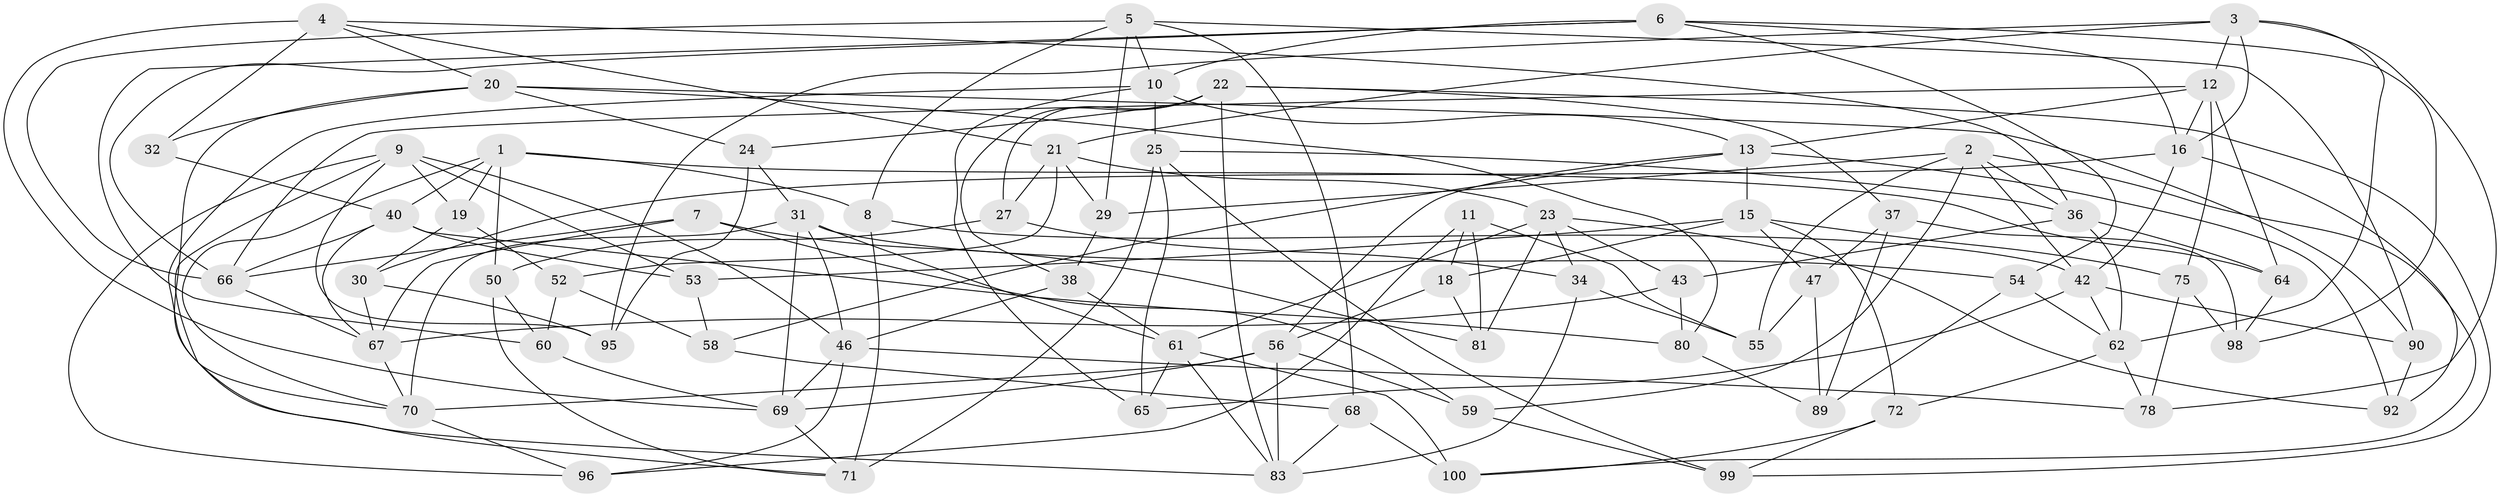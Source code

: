 // original degree distribution, {4: 1.0}
// Generated by graph-tools (version 1.1) at 2025/11/02/27/25 16:11:46]
// undirected, 70 vertices, 169 edges
graph export_dot {
graph [start="1"]
  node [color=gray90,style=filled];
  1 [super="+14"];
  2 [super="+28"];
  3 [super="+88"];
  4 [super="+45"];
  5 [super="+77"];
  6 [super="+57"];
  7;
  8;
  9 [super="+48"];
  10 [super="+26"];
  11;
  12 [super="+44"];
  13 [super="+35"];
  15 [super="+51"];
  16 [super="+17"];
  18;
  19;
  20 [super="+33"];
  21 [super="+84"];
  22 [super="+97"];
  23 [super="+73"];
  24;
  25 [super="+41"];
  27;
  29;
  30;
  31 [super="+39"];
  32;
  34;
  36 [super="+87"];
  37;
  38;
  40 [super="+82"];
  42 [super="+94"];
  43;
  46 [super="+49"];
  47;
  50;
  52;
  53;
  54;
  55;
  56 [super="+63"];
  58;
  59;
  60;
  61 [super="+91"];
  62 [super="+101"];
  64;
  65;
  66 [super="+85"];
  67 [super="+86"];
  68;
  69 [super="+76"];
  70 [super="+74"];
  71 [super="+79"];
  72;
  75;
  78;
  80;
  81;
  83 [super="+93"];
  89;
  90;
  92;
  95;
  96;
  98;
  99;
  100;
  1 -- 64;
  1 -- 8;
  1 -- 50;
  1 -- 19;
  1 -- 40;
  1 -- 70;
  2 -- 29;
  2 -- 59;
  2 -- 55;
  2 -- 100;
  2 -- 42;
  2 -- 36;
  3 -- 12;
  3 -- 62;
  3 -- 78;
  3 -- 95;
  3 -- 21;
  3 -- 16;
  4 -- 32 [weight=2];
  4 -- 21;
  4 -- 69;
  4 -- 20;
  4 -- 36;
  5 -- 90;
  5 -- 66;
  5 -- 10;
  5 -- 8;
  5 -- 29;
  5 -- 68;
  6 -- 98;
  6 -- 16;
  6 -- 10;
  6 -- 66;
  6 -- 60;
  6 -- 54;
  7 -- 67;
  7 -- 81;
  7 -- 59;
  7 -- 66;
  8 -- 71;
  8 -- 42;
  9 -- 71;
  9 -- 96;
  9 -- 19;
  9 -- 53;
  9 -- 46;
  9 -- 95;
  10 -- 65;
  10 -- 25;
  10 -- 83;
  10 -- 13;
  11 -- 55;
  11 -- 18;
  11 -- 96;
  11 -- 81;
  12 -- 16;
  12 -- 64;
  12 -- 75;
  12 -- 13;
  12 -- 66;
  13 -- 92;
  13 -- 15;
  13 -- 56;
  13 -- 58;
  15 -- 72;
  15 -- 75;
  15 -- 47;
  15 -- 18;
  15 -- 53;
  16 -- 30;
  16 -- 42;
  16 -- 92;
  18 -- 56;
  18 -- 81;
  19 -- 30;
  19 -- 52;
  20 -- 80;
  20 -- 90;
  20 -- 24;
  20 -- 32;
  20 -- 70;
  21 -- 29;
  21 -- 27;
  21 -- 52;
  21 -- 23;
  22 -- 27;
  22 -- 38;
  22 -- 99;
  22 -- 24;
  22 -- 37;
  22 -- 83;
  23 -- 43;
  23 -- 61;
  23 -- 81;
  23 -- 34;
  23 -- 92;
  24 -- 95;
  24 -- 31;
  25 -- 36;
  25 -- 71 [weight=2];
  25 -- 65;
  25 -- 99;
  27 -- 50;
  27 -- 34;
  29 -- 38;
  30 -- 67;
  30 -- 95;
  31 -- 70;
  31 -- 46;
  31 -- 54;
  31 -- 69;
  31 -- 61;
  32 -- 40;
  34 -- 55;
  34 -- 83;
  36 -- 62;
  36 -- 64;
  36 -- 43;
  37 -- 89;
  37 -- 98;
  37 -- 47;
  38 -- 61;
  38 -- 46;
  40 -- 80;
  40 -- 53;
  40 -- 66;
  40 -- 67;
  42 -- 65;
  42 -- 62;
  42 -- 90;
  43 -- 80;
  43 -- 67;
  46 -- 69;
  46 -- 78;
  46 -- 96;
  47 -- 55;
  47 -- 89;
  50 -- 60;
  50 -- 71;
  52 -- 60;
  52 -- 58;
  53 -- 58;
  54 -- 89;
  54 -- 62;
  56 -- 83;
  56 -- 70;
  56 -- 59;
  56 -- 69;
  58 -- 68;
  59 -- 99;
  60 -- 69;
  61 -- 83;
  61 -- 65;
  61 -- 100;
  62 -- 78;
  62 -- 72;
  64 -- 98;
  66 -- 67;
  67 -- 70;
  68 -- 100;
  68 -- 83;
  69 -- 71;
  70 -- 96;
  72 -- 99;
  72 -- 100;
  75 -- 98;
  75 -- 78;
  80 -- 89;
  90 -- 92;
}
